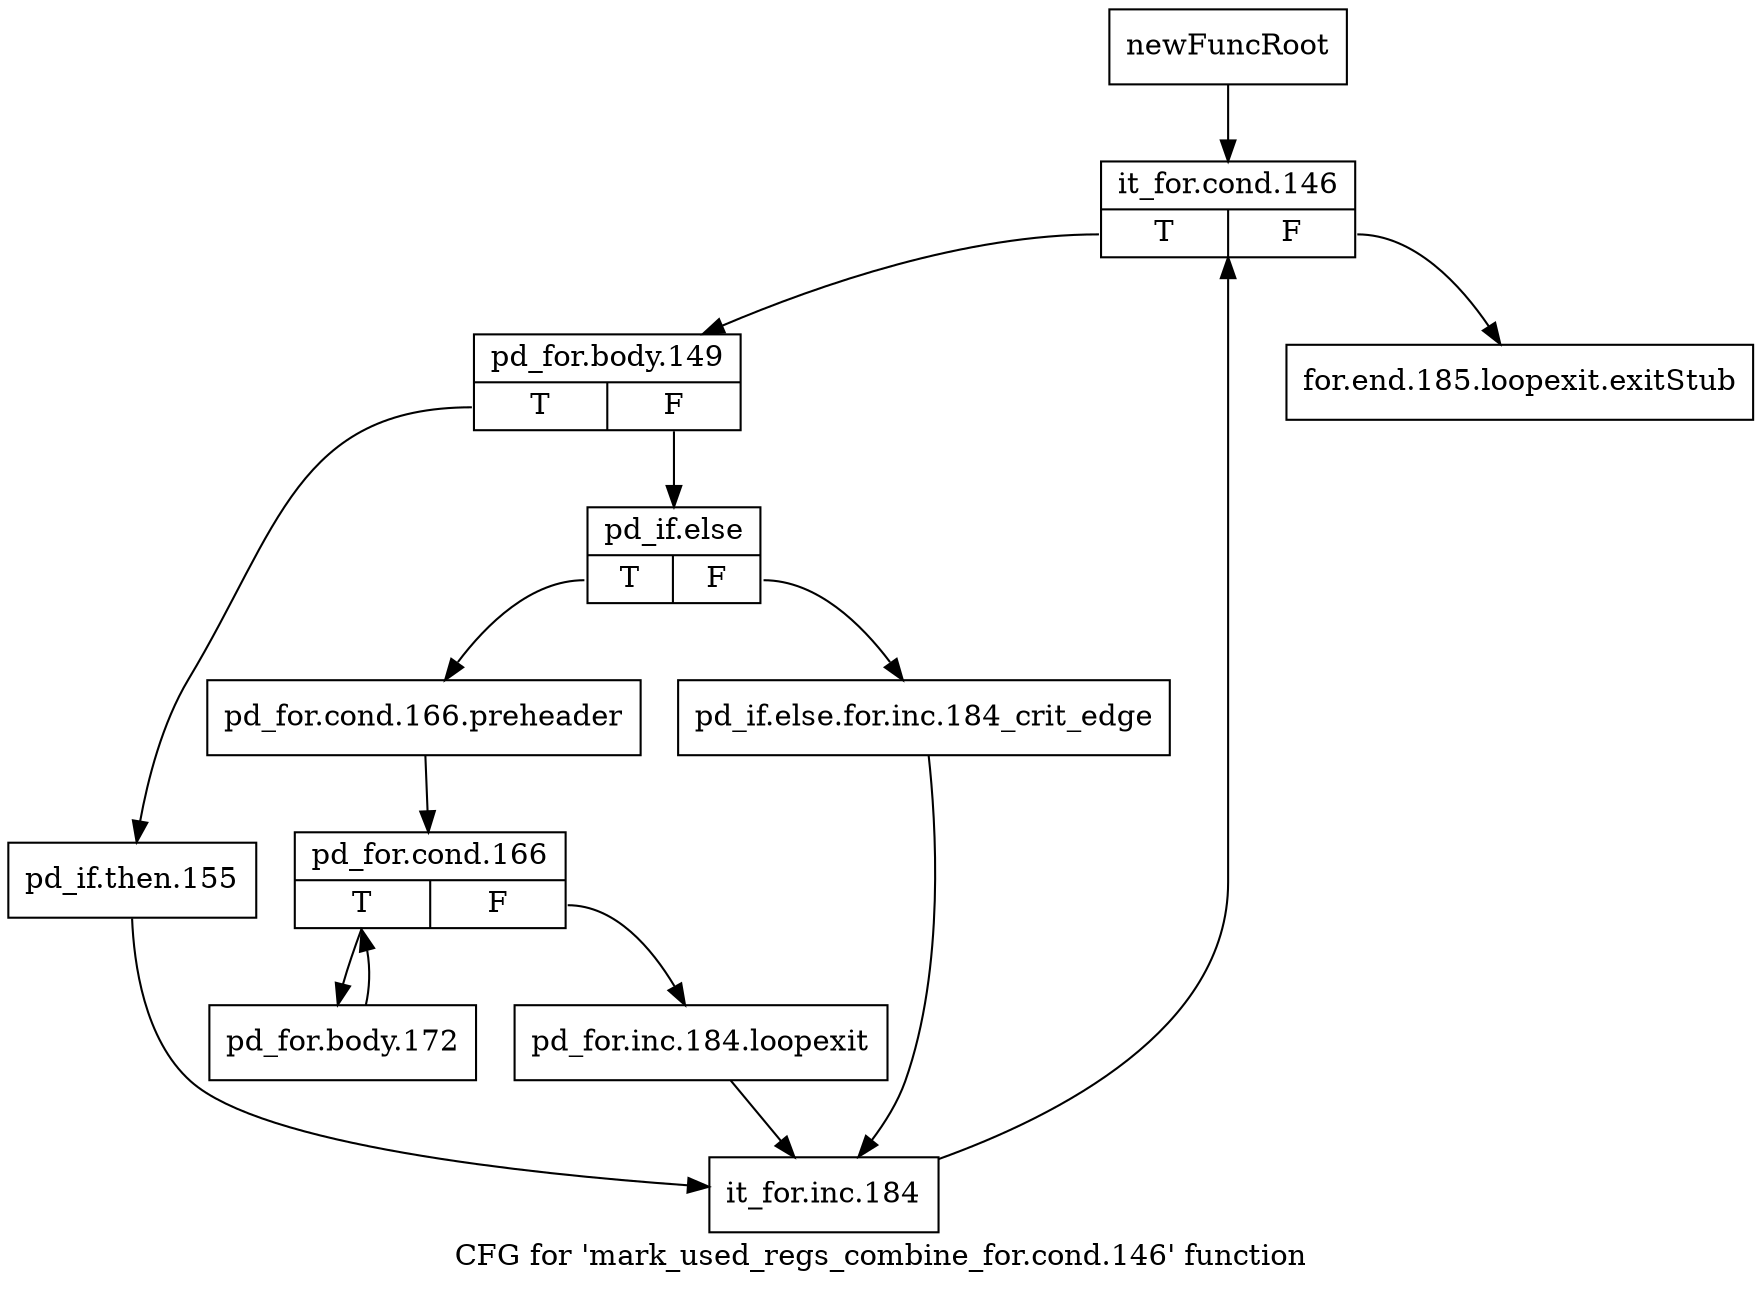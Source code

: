 digraph "CFG for 'mark_used_regs_combine_for.cond.146' function" {
	label="CFG for 'mark_used_regs_combine_for.cond.146' function";

	Node0xa624980 [shape=record,label="{newFuncRoot}"];
	Node0xa624980 -> Node0xa624a20;
	Node0xa6249d0 [shape=record,label="{for.end.185.loopexit.exitStub}"];
	Node0xa624a20 [shape=record,label="{it_for.cond.146|{<s0>T|<s1>F}}"];
	Node0xa624a20:s0 -> Node0xa624a70;
	Node0xa624a20:s1 -> Node0xa6249d0;
	Node0xa624a70 [shape=record,label="{pd_for.body.149|{<s0>T|<s1>F}}"];
	Node0xa624a70:s0 -> Node0xa624ca0;
	Node0xa624a70:s1 -> Node0xa624ac0;
	Node0xa624ac0 [shape=record,label="{pd_if.else|{<s0>T|<s1>F}}"];
	Node0xa624ac0:s0 -> Node0xa624b60;
	Node0xa624ac0:s1 -> Node0xa624b10;
	Node0xa624b10 [shape=record,label="{pd_if.else.for.inc.184_crit_edge}"];
	Node0xa624b10 -> Node0xa624cf0;
	Node0xa624b60 [shape=record,label="{pd_for.cond.166.preheader}"];
	Node0xa624b60 -> Node0xa624bb0;
	Node0xa624bb0 [shape=record,label="{pd_for.cond.166|{<s0>T|<s1>F}}"];
	Node0xa624bb0:s0 -> Node0xa624c50;
	Node0xa624bb0:s1 -> Node0xa624c00;
	Node0xa624c00 [shape=record,label="{pd_for.inc.184.loopexit}"];
	Node0xa624c00 -> Node0xa624cf0;
	Node0xa624c50 [shape=record,label="{pd_for.body.172}"];
	Node0xa624c50 -> Node0xa624bb0;
	Node0xa624ca0 [shape=record,label="{pd_if.then.155}"];
	Node0xa624ca0 -> Node0xa624cf0;
	Node0xa624cf0 [shape=record,label="{it_for.inc.184}"];
	Node0xa624cf0 -> Node0xa624a20;
}
